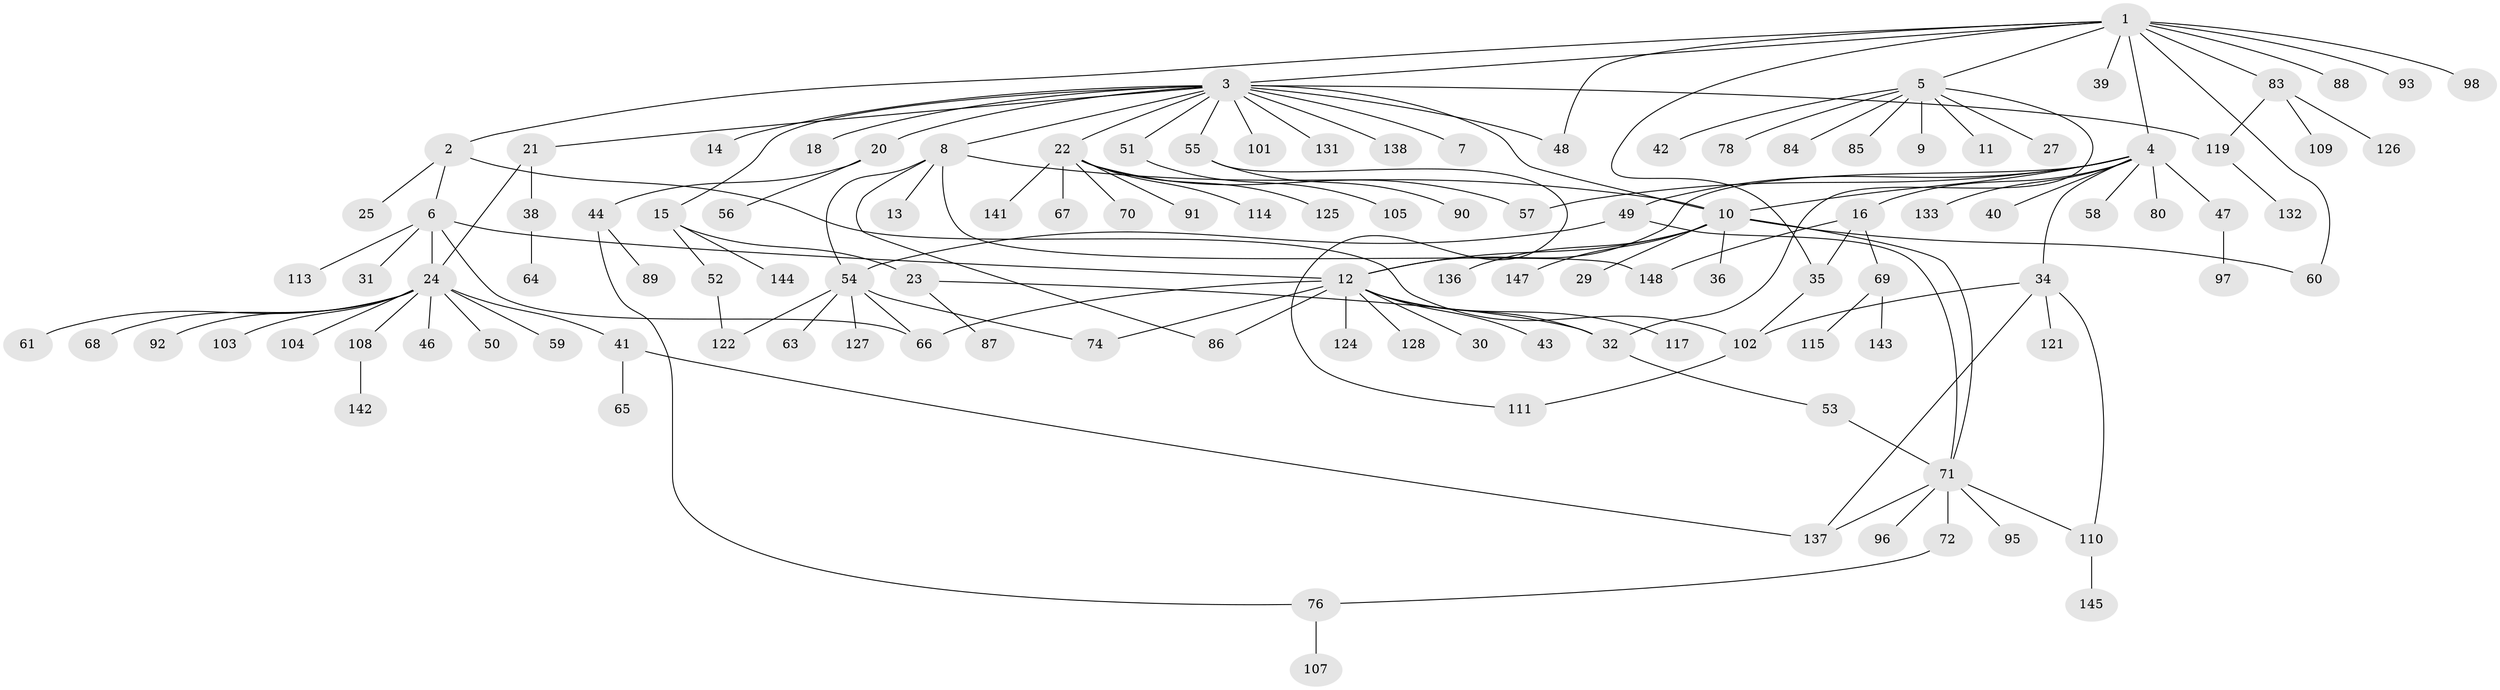 // original degree distribution, {12: 0.006756756756756757, 5: 0.013513513513513514, 17: 0.006756756756756757, 13: 0.013513513513513514, 10: 0.006756756756756757, 7: 0.02027027027027027, 1: 0.5472972972972973, 6: 0.02027027027027027, 2: 0.18243243243243243, 4: 0.07432432432432433, 3: 0.0945945945945946, 11: 0.006756756756756757, 8: 0.006756756756756757}
// Generated by graph-tools (version 1.1) at 2025/11/02/27/25 16:11:12]
// undirected, 118 vertices, 145 edges
graph export_dot {
graph [start="1"]
  node [color=gray90,style=filled];
  1 [super="+26"];
  2 [super="+134"];
  3 [super="+120"];
  4 [super="+19"];
  5 [super="+129"];
  6 [super="+139"];
  7;
  8 [super="+33"];
  9;
  10 [super="+17"];
  11;
  12 [super="+118"];
  13 [super="+106"];
  14;
  15;
  16 [super="+81"];
  18;
  20 [super="+28"];
  21;
  22 [super="+37"];
  23;
  24 [super="+45"];
  25;
  27;
  29;
  30 [super="+135"];
  31;
  32 [super="+75"];
  34 [super="+112"];
  35;
  36;
  38 [super="+100"];
  39;
  40;
  41 [super="+62"];
  42;
  43;
  44 [super="+77"];
  46;
  47;
  48;
  49;
  50;
  51;
  52 [super="+140"];
  53;
  54 [super="+94"];
  55 [super="+79"];
  56;
  57;
  58;
  59;
  60;
  61;
  63;
  64;
  65;
  66;
  67;
  68;
  69 [super="+82"];
  70;
  71 [super="+73"];
  72;
  74;
  76;
  78;
  80;
  83 [super="+99"];
  84;
  85;
  86;
  87;
  88;
  89;
  90;
  91;
  92 [super="+123"];
  93;
  95;
  96;
  97;
  98;
  101;
  102 [super="+116"];
  103;
  104;
  105;
  107;
  108;
  109;
  110;
  111 [super="+146"];
  113;
  114;
  115;
  117;
  119;
  121;
  122 [super="+130"];
  124;
  125;
  126;
  127;
  128;
  131;
  132;
  133;
  136;
  137;
  138;
  141;
  142;
  143;
  144;
  145;
  147;
  148;
  1 -- 2;
  1 -- 3;
  1 -- 4;
  1 -- 5;
  1 -- 35;
  1 -- 39;
  1 -- 48;
  1 -- 60;
  1 -- 83;
  1 -- 93;
  1 -- 98;
  1 -- 88;
  2 -- 6;
  2 -- 25;
  2 -- 102;
  3 -- 7;
  3 -- 8;
  3 -- 14;
  3 -- 15;
  3 -- 18;
  3 -- 20;
  3 -- 21;
  3 -- 22;
  3 -- 48;
  3 -- 51;
  3 -- 55;
  3 -- 101;
  3 -- 131;
  3 -- 138;
  3 -- 10 [weight=2];
  3 -- 119;
  4 -- 10;
  4 -- 12;
  4 -- 16;
  4 -- 34;
  4 -- 40;
  4 -- 47;
  4 -- 49;
  4 -- 57;
  4 -- 58;
  4 -- 80;
  4 -- 133;
  5 -- 9;
  5 -- 11;
  5 -- 27;
  5 -- 42;
  5 -- 78;
  5 -- 84;
  5 -- 85;
  5 -- 32;
  6 -- 24 [weight=2];
  6 -- 31;
  6 -- 66;
  6 -- 113;
  6 -- 12;
  8 -- 10;
  8 -- 13;
  8 -- 86;
  8 -- 148;
  8 -- 54;
  10 -- 12;
  10 -- 29;
  10 -- 136;
  10 -- 147;
  10 -- 36;
  10 -- 71;
  10 -- 60;
  12 -- 30;
  12 -- 32;
  12 -- 43;
  12 -- 66;
  12 -- 74;
  12 -- 86;
  12 -- 117;
  12 -- 124;
  12 -- 128;
  15 -- 23;
  15 -- 52;
  15 -- 144;
  16 -- 35;
  16 -- 69;
  16 -- 148;
  20 -- 44;
  20 -- 56;
  21 -- 24;
  21 -- 38;
  22 -- 57;
  22 -- 70;
  22 -- 91;
  22 -- 141;
  22 -- 114;
  22 -- 67;
  22 -- 125;
  23 -- 32;
  23 -- 87;
  24 -- 41;
  24 -- 46;
  24 -- 50;
  24 -- 59;
  24 -- 61;
  24 -- 103;
  24 -- 104;
  24 -- 108;
  24 -- 68;
  24 -- 92;
  32 -- 53;
  34 -- 110;
  34 -- 121;
  34 -- 137;
  34 -- 102;
  35 -- 102;
  38 -- 64;
  41 -- 65;
  41 -- 137;
  44 -- 76;
  44 -- 89;
  47 -- 97;
  49 -- 54;
  49 -- 71;
  51 -- 105;
  52 -- 122;
  53 -- 71;
  54 -- 63;
  54 -- 66;
  54 -- 74;
  54 -- 122;
  54 -- 127;
  55 -- 90;
  55 -- 111;
  69 -- 115;
  69 -- 143;
  71 -- 72;
  71 -- 95;
  71 -- 110;
  71 -- 137;
  71 -- 96;
  72 -- 76;
  76 -- 107;
  83 -- 109;
  83 -- 126;
  83 -- 119;
  102 -- 111;
  108 -- 142;
  110 -- 145;
  119 -- 132;
}
